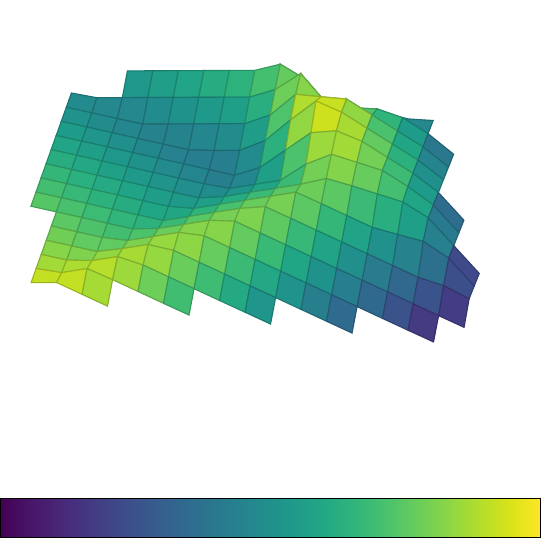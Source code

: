 \documentclass{standalone}
\usepackage{pgf,tikz,pgfplots}
\usepgfplotslibrary{colormaps}

\begin{document}

\begin{tikzpicture}
    \begin{axis}[
        view/az=10, 
        view/el=70,
        %
        hide axis,
        xtick=\empty,
        ytick=\empty,
        axis lines=left,
        colormap name=viridis,
        %
        colorbar horizontal,
        unbounded coords=jump,
        %
        colorbar style={
            ytick=\empty,
            xtick=\empty,
            at={(0.5,-0.2)},
            anchor=south,
        }
        ]
        % this yields a 3x4 matrix:
        \addplot3 [surf] coordinates { 
            (0, 0, inf) (1, 0, inf) (2, 0, inf) (3, 0, inf) (4, 0, inf) (5, 0, inf) (6, 0, inf) (7, 0, inf) (8, 0, inf) (9, 0, inf) (10, 0, inf) (11, 0, inf) (12, 0, inf) (13, 0, inf) (14, 0, inf) (15, 0, inf) (16, 0, inf) (17, 0, inf) (18, 0, inf) (19, 0, inf) 

            (0, 1, inf) (1, 1, inf) (2, 1, inf) (3, 1, inf) (4, 1, inf) (5, 1, inf) (6, 1, inf) (7, 1, inf) (8, 1, inf) (9, 1, inf) (10, 1, inf) (11, 1, inf) (12, 1, inf) (13, 1, inf) (14, 1, inf) (15, 1, inf) (16, 1, inf) (17, 1, inf) (18, 1, inf) (19, 1, inf) 

            (0, 2, inf) (1, 2, inf) (2, 2, 0.922) (3, 2, inf) (4, 2, inf) (5, 2, inf) (6, 2, inf) (7, 2, inf) (8, 2, inf) (9, 2, inf) (10, 2, inf) (11, 2, inf) (12, 2, inf) (13, 2, inf) (14, 2, inf) (15, 2, inf) (16, 2, inf) (17, 2, inf) (18, 2, inf) (19, 2, inf) 

            (0, 3, inf) (1, 3, inf) (2, 3, 0.895) (3, 3, 0.917) (4, 3, 0.85) (5, 3, 0.783) (6, 3, inf) (7, 3, inf) (8, 3, inf) (9, 3, inf) (10, 3, inf) (11, 3, inf) (12, 3, inf) (13, 3, inf) (14, 3, inf) (15, 3, inf) (16, 3, inf) (17, 3, inf) (18, 3, inf) (19, 3, inf) 

            (0, 4, inf) (1, 4, inf) (2, 4, 0.865) (3, 4, 0.855) (4, 4, 0.907) (5, 4, 0.845) (6, 4, 0.778) (7, 4, 0.711) (8, 4, 0.645) (9, 4, inf) (10, 4, inf) (11, 4, inf) (12, 4, inf) (13, 4, inf) (14, 4, inf) (15, 4, inf) (16, 4, inf) (17, 4, inf) (18, 4, inf) (19, 4, inf) 

            (0, 5, inf) (1, 5, inf) (2, 5, 0.835) (3, 5, 0.814) (4, 5, 0.831) (5, 5, 0.882) (6, 5, 0.84) (7, 5, 0.773) (8, 5, 0.706) (9, 5, 0.639) (10, 5, 0.573) (11, 5, 0.506) (12, 5, inf) (13, 5, inf) (14, 5, inf) (15, 5, inf) (16, 5, inf) (17, 5, inf) (18, 5, inf) (19, 5, inf) 

            (0, 6, inf) (1, 6, inf) (2, 6, 0.805) (3, 6, 0.784) (4, 6, 0.763) (5, 6, 0.807) (6, 6, 0.858) (7, 6, 0.835) (8, 6, 0.768) (9, 6, 0.701) (10, 6, 0.634) (11, 6, 0.568) (12, 6, 0.501) (13, 6, 0.434) (14, 6, 0.367) (15, 6, inf) (16, 6, inf) (17, 6, inf) (18, 6, inf) (19, 6, inf) 

            (0, 7, inf) (1, 7, inf) (2, 7, 0.776) (3, 7, 0.754) (4, 7, 0.733) (5, 7, 0.731) (6, 7, 0.782) (7, 7, 0.834) (8, 7, 0.83) (9, 7, 0.763) (10, 7, 0.696) (11, 7, 0.629) (12, 7, 0.563) (13, 7, 0.496) (14, 7, 0.429) (15, 7, 0.362) (16, 7, 0.295) (17, 7, 0.229) (18, 7, inf) (19, 7, inf) 

            (0, 8, inf) (1, 8, 0.767) (2, 8, 0.746) (3, 8, 0.725) (4, 8, 0.703) (5, 8, 0.682) (6, 8, 0.707) (7, 8, 0.758) (8, 8, 0.81) (9, 8, 0.825) (10, 8, 0.758) (11, 8, 0.691) (12, 8, 0.624) (13, 8, 0.557) (14, 8, 0.491) (15, 8, 0.424) (16, 8, 0.357) (17, 8, 0.29) (18, 8, 0.224) (19, 8, 0.156) 

            (0, 9, inf) (1, 9, 0.737) (2, 9, 0.716) (3, 9, 0.695) (4, 9, 0.673) (5, 9, 0.652) (6, 9, 0.631) (7, 9, 0.682) (8, 9, 0.734) (9, 9, 0.785) (10, 9, 0.819) (11, 9, 0.753) (12, 9, 0.686) (13, 9, 0.619) (14, 9, 0.552) (15, 9, 0.486) (16, 9, 0.419) (17, 9, 0.378) (18, 9, 0.301) (19, 9, inf) 

            (0, 10, inf) (1, 10, 0.708) (2, 10, 0.686) (3, 10, 0.665) (4, 10, 0.644) (5, 10, 0.622) (6, 10, 0.601) (7, 10, 0.607) (8, 10, 0.658) (9, 10, 0.71) (10, 10, 0.761) (11, 10, 0.813) (12, 10, 0.748) (13, 10, 0.681) (14, 10, 0.614) (15, 10, 0.582) (16, 10, 0.552) (17, 10, 0.447) (18, 10, 0.261) (19, 10, inf) 

            (0, 11, inf) (1, 11, 0.678) (2, 11, 0.656) (3, 11, 0.635) (4, 11, 0.614) (5, 11, 0.593) (6, 11, 0.571) (7, 11, 0.55) (8, 11, 0.582) (9, 11, 0.634) (10, 11, 0.685) (11, 11, 0.737) (12, 11, 0.801) (13, 11, 0.767) (14, 11, 0.728) (15, 11, 0.689) (16, 11, 0.592) (17, 11, 0.406) (18, 11, 0.22) (19, 11, inf) 

            (0, 12, inf) (1, 12, 0.648) (2, 12, 0.627) (3, 12, 0.605) (4, 12, 0.584) (5, 12, 0.563) (6, 12, 0.541) (7, 12, 0.52) (8, 12, 0.507) (9, 12, 0.558) (10, 12, 0.61) (11, 12, 0.751) (12, 12, 0.846) (13, 12, 0.807) (14, 12, 0.767) (15, 12, 0.669) (16, 12, 0.552) (17, 12, 0.366) (18, 12, inf) (19, 12, inf) 

            (0, 13, inf) (1, 13, 0.618) (2, 13, 0.597) (3, 13, 0.576) (4, 13, 0.554) (5, 13, 0.533) (6, 13, 0.512) (7, 13, 0.49) (8, 13, 0.469) (9, 13, 0.549) (10, 13, 0.7) (11, 13, 0.851) (12, 13, 0.886) (13, 13, 0.828) (14, 13, 0.73) (15, 13, 0.632) (16, 13, 0.511) (17, 13, 0.325) (18, 13, inf) (19, 13, inf) 

            (0, 14, inf) (1, 14, 0.588) (2, 14, 0.567) (3, 14, 0.546) (4, 14, 0.524) (5, 14, 0.503) (6, 14, 0.482) (7, 14, 0.498) (8, 14, 0.52) (9, 14, 0.614) (10, 14, 0.79) (11, 14, 0.952) (12, 14, 0.889) (13, 14, 0.791) (14, 14, 0.693) (15, 14, 0.595) (16, 14, 0.471) (17, 14, inf) (18, 14, inf) (19, 14, inf) 

            (0, 15, inf) (1, 15, 0.558) (2, 15, 0.537) (3, 15, 0.516) (4, 15, 0.496) (5, 15, 0.518) (6, 15, 0.54) (7, 15, 0.562) (8, 15, 0.584) (9, 15, 0.669) (10, 15, 0.845) (11, 15, 0.848) (12, 15, 0.852) (13, 15, 0.754) (14, 15, 0.656) (15, 15, 0.558) (16, 15, 0.43) (17, 15, inf) (18, 15, inf) (19, 15, inf) 

            (0, 16, inf) (1, 16, 0.529) (2, 16, 0.515) (3, 16, 0.537) (4, 16, 0.559) (5, 16, 0.581) (6, 16, 0.603) (7, 16, 0.625) (8, 16, 0.647) (9, 16, 0.724) (10, 16, 0.865) (11, 16, 0.668) (12, 16, 0.652) (13, 16, 0.664) (14, 16, 0.62) (15, 16, 0.522) (16, 16, 0.39) (17, 16, inf) (18, 16, inf) (19, 16, inf) 

            (0, 17, inf) (1, 17, inf) (2, 17, inf) (3, 17, 0.601) (4, 17, 0.623) (5, 17, 0.645) (6, 17, 0.667) (7, 17, 0.689) (8, 17, 0.711) (9, 17, 0.778) (10, 17, 0.685) (11, 17, 0.487) (12, 17, 0.453) (13, 17, 0.464) (14, 17, 0.476) (15, 17, 0.485) (16, 17, inf) (17, 17, inf) (18, 17, inf) (19, 17, inf) 

            (0, 18, inf) (1, 18, inf) (2, 18, inf) (3, 18, inf) (4, 18, inf) (5, 18, inf) (6, 18, inf) (7, 18, inf) (8, 18, inf) (9, 18, 0.485) (10, 18, 0.504) (11, 18, 0.307) (12, 18, 0.253) (13, 18, 0.265) (14, 18, inf) (15, 18, inf) (16, 18, inf) (17, 18, inf) (18, 18, inf) (19, 18, inf) 

            (0, 19, inf) (1, 19, inf) (2, 19, inf) (3, 19, inf) (4, 19, inf) (5, 19, inf) (6, 19, inf) (7, 19, inf) (8, 19, inf) (9, 19, inf) (10, 19, inf) (11, 19, inf) (12, 19, inf) (13, 19, inf) (14, 19, inf) (15, 19, inf) (16, 19, inf) (17, 19, inf) (18, 19, inf) (19, 19, inf) 





        };
    \end{axis}

    \end{tikzpicture}

\end{document}
